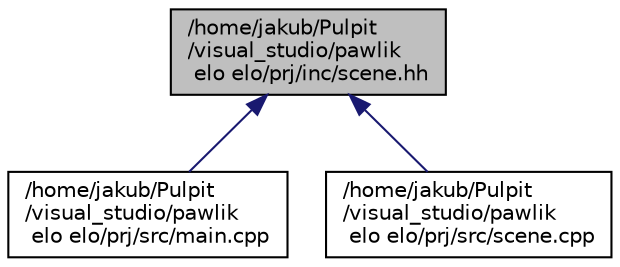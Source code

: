 digraph "/home/jakub/Pulpit/visual_studio/pawlik elo elo/prj/inc/scene.hh"
{
  edge [fontname="Helvetica",fontsize="10",labelfontname="Helvetica",labelfontsize="10"];
  node [fontname="Helvetica",fontsize="10",shape=record];
  Node21 [label="/home/jakub/Pulpit\l/visual_studio/pawlik\l elo elo/prj/inc/scene.hh",height=0.2,width=0.4,color="black", fillcolor="grey75", style="filled", fontcolor="black"];
  Node21 -> Node22 [dir="back",color="midnightblue",fontsize="10",style="solid",fontname="Helvetica"];
  Node22 [label="/home/jakub/Pulpit\l/visual_studio/pawlik\l elo elo/prj/src/main.cpp",height=0.2,width=0.4,color="black", fillcolor="white", style="filled",URL="$main_8cpp.html"];
  Node21 -> Node23 [dir="back",color="midnightblue",fontsize="10",style="solid",fontname="Helvetica"];
  Node23 [label="/home/jakub/Pulpit\l/visual_studio/pawlik\l elo elo/prj/src/scene.cpp",height=0.2,width=0.4,color="black", fillcolor="white", style="filled",URL="$scene_8cpp.html"];
}
